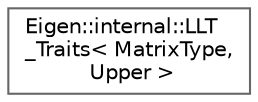 digraph "Graphical Class Hierarchy"
{
 // LATEX_PDF_SIZE
  bgcolor="transparent";
  edge [fontname=Helvetica,fontsize=10,labelfontname=Helvetica,labelfontsize=10];
  node [fontname=Helvetica,fontsize=10,shape=box,height=0.2,width=0.4];
  rankdir="LR";
  Node0 [id="Node000000",label="Eigen::internal::LLT\l_Traits\< MatrixType,\l Upper \>",height=0.2,width=0.4,color="grey40", fillcolor="white", style="filled",URL="$structEigen_1_1internal_1_1LLT__Traits_3_01MatrixType_00_01Upper_01_4.html",tooltip=" "];
}
